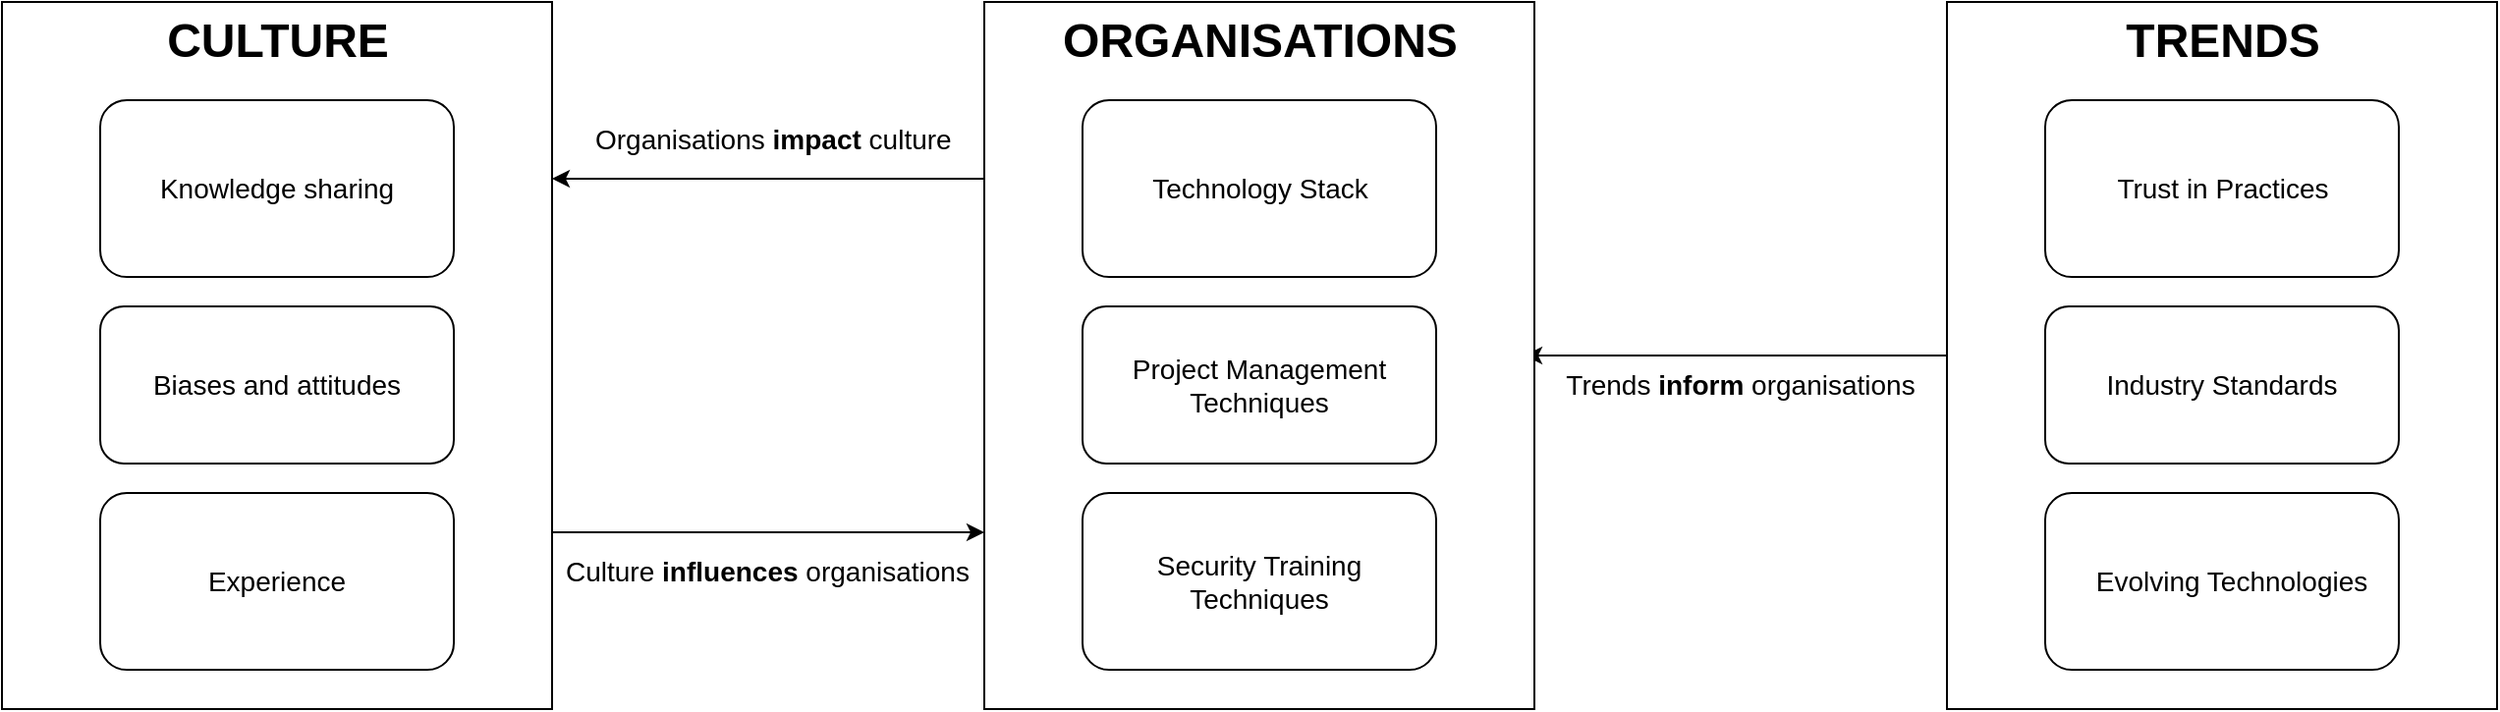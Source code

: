 <mxfile version="13.7.9" type="device"><diagram id="R2lEEEUBdFMjLlhIrx00" name="Page-1"><mxGraphModel dx="946" dy="614" grid="1" gridSize="10" guides="1" tooltips="1" connect="1" arrows="1" fold="1" page="1" pageScale="1" pageWidth="850" pageHeight="1100" math="0" shadow="0" extFonts="Permanent Marker^https://fonts.googleapis.com/css?family=Permanent+Marker"><root><mxCell id="0"/><mxCell id="1" parent="0"/><mxCell id="uQ6ODGV0pOVamaCVRPK4-7" style="edgeStyle=orthogonalEdgeStyle;rounded=0;orthogonalLoop=1;jettySize=auto;html=1;entryX=1;entryY=0.5;entryDx=0;entryDy=0;" parent="1" edge="1"><mxGeometry relative="1" as="geometry"><mxPoint x="1130" y="310" as="sourcePoint"/><mxPoint x="915" y="310" as="targetPoint"/></mxGeometry></mxCell><mxCell id="tbugEhDQnCYq2rN1v5Cc-21" style="edgeStyle=orthogonalEdgeStyle;rounded=0;orthogonalLoop=1;jettySize=auto;html=1;exitX=1;exitY=0.75;exitDx=0;exitDy=0;entryX=0;entryY=0.75;entryDx=0;entryDy=0;" parent="1" source="_zPKoPcr8g0Sg_G4T-uy-2" target="tbugEhDQnCYq2rN1v5Cc-2" edge="1"><mxGeometry relative="1" as="geometry"/></mxCell><mxCell id="_zPKoPcr8g0Sg_G4T-uy-2" value="" style="rounded=0;whiteSpace=wrap;html=1;" parent="1" vertex="1"><mxGeometry x="140" y="130" width="280" height="360" as="geometry"/></mxCell><mxCell id="_zPKoPcr8g0Sg_G4T-uy-5" value="" style="rounded=1;whiteSpace=wrap;html=1;" parent="1" vertex="1"><mxGeometry x="190" y="285" width="180" height="80" as="geometry"/></mxCell><mxCell id="_zPKoPcr8g0Sg_G4T-uy-1" value="&lt;font style=&quot;font-size: 14px&quot;&gt;Biases and attitudes&lt;/font&gt;" style="text;html=1;strokeColor=none;fillColor=none;align=center;verticalAlign=middle;whiteSpace=wrap;rounded=0;" parent="1" vertex="1"><mxGeometry x="210" y="315" width="140" height="20" as="geometry"/></mxCell><mxCell id="_zPKoPcr8g0Sg_G4T-uy-7" value="CULTURE" style="text;strokeColor=none;fillColor=none;html=1;fontSize=24;fontStyle=1;verticalAlign=middle;align=center;" parent="1" vertex="1"><mxGeometry x="230" y="130" width="100" height="40" as="geometry"/></mxCell><mxCell id="_zPKoPcr8g0Sg_G4T-uy-9" value="" style="rounded=1;whiteSpace=wrap;html=1;" parent="1" vertex="1"><mxGeometry x="190" y="180" width="180" height="90" as="geometry"/></mxCell><mxCell id="_zPKoPcr8g0Sg_G4T-uy-8" value="&lt;font style=&quot;font-size: 14px&quot;&gt;Knowledge sharing&lt;/font&gt;" style="text;html=1;strokeColor=none;fillColor=none;align=center;verticalAlign=middle;whiteSpace=wrap;rounded=0;" parent="1" vertex="1"><mxGeometry x="211.25" y="220" width="137.5" height="10" as="geometry"/></mxCell><mxCell id="_zPKoPcr8g0Sg_G4T-uy-31" value="&lt;font style=&quot;font-size: 14px&quot;&gt;Organisations&amp;nbsp;&lt;b&gt;impact&lt;/b&gt; culture&lt;/font&gt;" style="text;html=1;strokeColor=none;fillColor=none;align=left;verticalAlign=middle;whiteSpace=wrap;rounded=0;" parent="1" vertex="1"><mxGeometry x="440" y="190" width="190" height="20" as="geometry"/></mxCell><mxCell id="_zPKoPcr8g0Sg_G4T-uy-38" value="&lt;font style=&quot;font-size: 14px&quot;&gt;Trends &lt;b&gt;inform&lt;/b&gt;&amp;nbsp;organisations&lt;/font&gt;" style="text;html=1;strokeColor=none;fillColor=none;align=center;verticalAlign=middle;whiteSpace=wrap;rounded=0;" parent="1" vertex="1"><mxGeometry x="920" y="315" width="210" height="20" as="geometry"/></mxCell><mxCell id="_zPKoPcr8g0Sg_G4T-uy-50" value="" style="rounded=1;whiteSpace=wrap;html=1;" parent="1" vertex="1"><mxGeometry x="190" y="380" width="180" height="90" as="geometry"/></mxCell><mxCell id="_zPKoPcr8g0Sg_G4T-uy-51" value="&lt;font style=&quot;font-size: 14px&quot;&gt;Experience&lt;/font&gt;" style="text;html=1;strokeColor=none;fillColor=none;align=center;verticalAlign=middle;whiteSpace=wrap;rounded=0;" parent="1" vertex="1"><mxGeometry x="230" y="415" width="100" height="20" as="geometry"/></mxCell><mxCell id="_zPKoPcr8g0Sg_G4T-uy-55" value="&lt;font style=&quot;font-size: 14px&quot;&gt;Culture &lt;b&gt;influences&lt;/b&gt; organisations&lt;/font&gt;" style="text;html=1;strokeColor=none;fillColor=none;align=left;verticalAlign=middle;whiteSpace=wrap;rounded=0;" parent="1" vertex="1"><mxGeometry x="425" y="410" width="225" height="20" as="geometry"/></mxCell><mxCell id="tbugEhDQnCYq2rN1v5Cc-22" style="edgeStyle=orthogonalEdgeStyle;rounded=0;orthogonalLoop=1;jettySize=auto;html=1;exitX=0;exitY=0.25;exitDx=0;exitDy=0;entryX=1;entryY=0.25;entryDx=0;entryDy=0;" parent="1" source="tbugEhDQnCYq2rN1v5Cc-2" target="_zPKoPcr8g0Sg_G4T-uy-2" edge="1"><mxGeometry relative="1" as="geometry"/></mxCell><mxCell id="tbugEhDQnCYq2rN1v5Cc-2" value="" style="rounded=0;whiteSpace=wrap;html=1;" parent="1" vertex="1"><mxGeometry x="640" y="130" width="280" height="360" as="geometry"/></mxCell><mxCell id="tbugEhDQnCYq2rN1v5Cc-3" value="" style="rounded=1;whiteSpace=wrap;html=1;" parent="1" vertex="1"><mxGeometry x="690" y="285" width="180" height="80" as="geometry"/></mxCell><mxCell id="tbugEhDQnCYq2rN1v5Cc-4" value="&lt;font style=&quot;font-size: 14px&quot;&gt;Project Management Techniques&lt;/font&gt;" style="text;html=1;strokeColor=none;fillColor=none;align=center;verticalAlign=middle;whiteSpace=wrap;rounded=0;" parent="1" vertex="1"><mxGeometry x="710" y="315" width="140" height="20" as="geometry"/></mxCell><mxCell id="tbugEhDQnCYq2rN1v5Cc-5" value="ORGANISATIONS" style="text;strokeColor=none;fillColor=none;html=1;fontSize=24;fontStyle=1;verticalAlign=middle;align=center;" parent="1" vertex="1"><mxGeometry x="730" y="130" width="100" height="40" as="geometry"/></mxCell><mxCell id="tbugEhDQnCYq2rN1v5Cc-6" value="" style="rounded=1;whiteSpace=wrap;html=1;" parent="1" vertex="1"><mxGeometry x="690" y="180" width="180" height="90" as="geometry"/></mxCell><mxCell id="tbugEhDQnCYq2rN1v5Cc-7" value="&lt;font style=&quot;font-size: 14px&quot;&gt;Technology Stack&lt;/font&gt;" style="text;html=1;strokeColor=none;fillColor=none;align=center;verticalAlign=middle;whiteSpace=wrap;rounded=0;" parent="1" vertex="1"><mxGeometry x="722.5" y="220" width="115" height="10" as="geometry"/></mxCell><mxCell id="tbugEhDQnCYq2rN1v5Cc-8" value="" style="rounded=1;whiteSpace=wrap;html=1;" parent="1" vertex="1"><mxGeometry x="690" y="380" width="180" height="90" as="geometry"/></mxCell><mxCell id="tbugEhDQnCYq2rN1v5Cc-9" value="&lt;font style=&quot;font-size: 14px&quot;&gt;Security Training Techniques&lt;/font&gt;" style="text;html=1;strokeColor=none;fillColor=none;align=center;verticalAlign=middle;whiteSpace=wrap;rounded=0;" parent="1" vertex="1"><mxGeometry x="720" y="415" width="120" height="20" as="geometry"/></mxCell><mxCell id="tbugEhDQnCYq2rN1v5Cc-10" value="" style="rounded=0;whiteSpace=wrap;html=1;" parent="1" vertex="1"><mxGeometry x="1130" y="130" width="280" height="360" as="geometry"/></mxCell><mxCell id="tbugEhDQnCYq2rN1v5Cc-11" value="" style="rounded=1;whiteSpace=wrap;html=1;" parent="1" vertex="1"><mxGeometry x="1180" y="285" width="180" height="80" as="geometry"/></mxCell><mxCell id="tbugEhDQnCYq2rN1v5Cc-12" value="&lt;font style=&quot;font-size: 14px&quot;&gt;Industry Standards&lt;/font&gt;" style="text;html=1;strokeColor=none;fillColor=none;align=center;verticalAlign=middle;whiteSpace=wrap;rounded=0;" parent="1" vertex="1"><mxGeometry x="1190" y="315" width="160" height="20" as="geometry"/></mxCell><mxCell id="tbugEhDQnCYq2rN1v5Cc-13" value="TRENDS" style="text;strokeColor=none;fillColor=none;html=1;fontSize=24;fontStyle=1;verticalAlign=middle;align=center;" parent="1" vertex="1"><mxGeometry x="1220" y="130" width="100" height="40" as="geometry"/></mxCell><mxCell id="tbugEhDQnCYq2rN1v5Cc-14" value="" style="rounded=1;whiteSpace=wrap;html=1;" parent="1" vertex="1"><mxGeometry x="1180" y="180" width="180" height="90" as="geometry"/></mxCell><mxCell id="tbugEhDQnCYq2rN1v5Cc-15" value="&lt;font style=&quot;font-size: 14px&quot;&gt;Trust in Practices&lt;/font&gt;" style="text;html=1;strokeColor=none;fillColor=none;align=center;verticalAlign=middle;whiteSpace=wrap;rounded=0;" parent="1" vertex="1"><mxGeometry x="1212.5" y="220" width="115" height="10" as="geometry"/></mxCell><mxCell id="tbugEhDQnCYq2rN1v5Cc-16" value="" style="rounded=1;whiteSpace=wrap;html=1;" parent="1" vertex="1"><mxGeometry x="1180" y="380" width="180" height="90" as="geometry"/></mxCell><mxCell id="tbugEhDQnCYq2rN1v5Cc-17" value="&lt;font style=&quot;font-size: 14px&quot;&gt;Evolving Technologies&lt;/font&gt;" style="text;html=1;strokeColor=none;fillColor=none;align=center;verticalAlign=middle;whiteSpace=wrap;rounded=0;" parent="1" vertex="1"><mxGeometry x="1200" y="415" width="150" height="20" as="geometry"/></mxCell></root></mxGraphModel></diagram></mxfile>